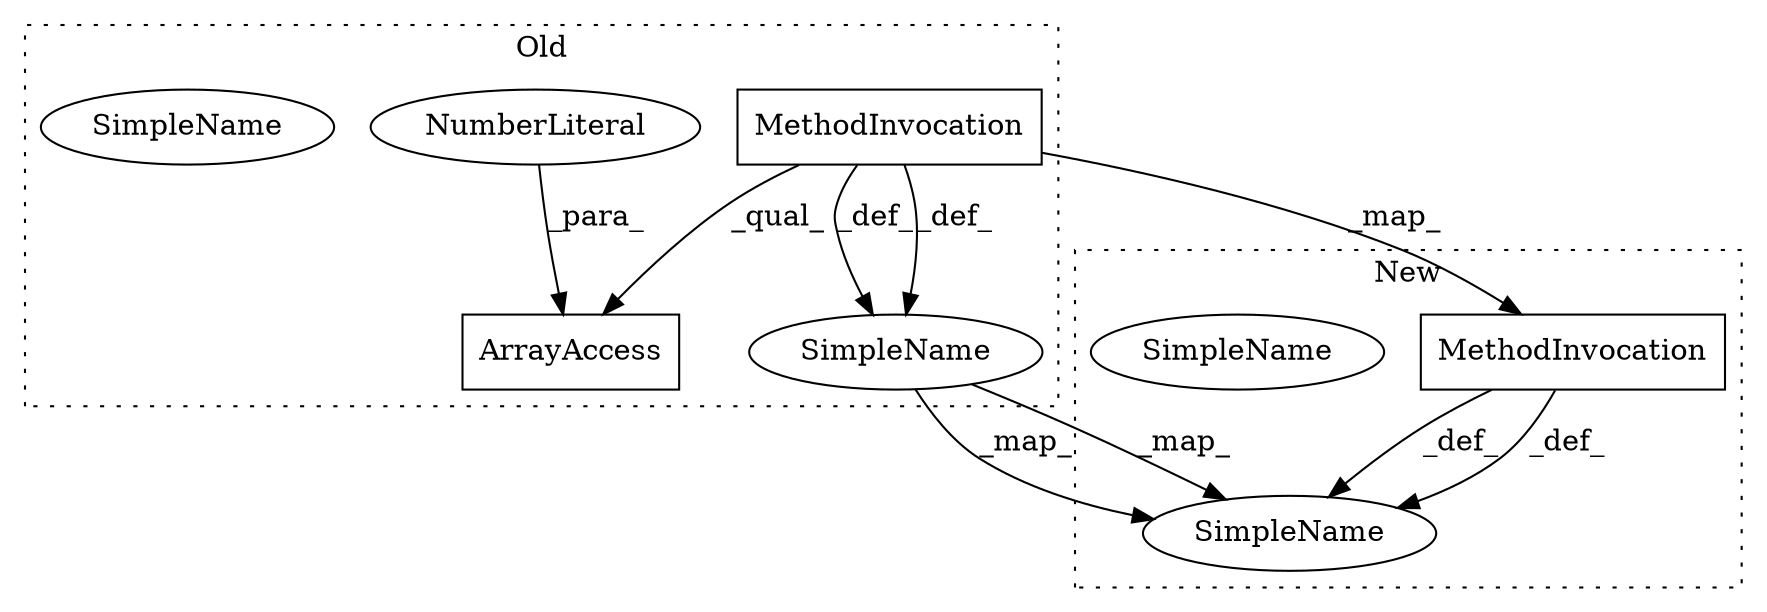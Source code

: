 digraph G {
subgraph cluster0 {
1 [label="ArrayAccess" a="2" s="579,592" l="12,1" shape="box"];
2 [label="MethodInvocation" a="32" s="465,489" l="8,1" shape="box"];
4 [label="NumberLiteral" a="34" s="591" l="1" shape="ellipse"];
7 [label="SimpleName" a="42" s="496" l="6" shape="ellipse"];
8 [label="SimpleName" a="42" s="496" l="6" shape="ellipse"];
label = "Old";
style="dotted";
}
subgraph cluster1 {
3 [label="MethodInvocation" a="32" s="465,489" l="8,1" shape="box"];
5 [label="SimpleName" a="42" s="506" l="6" shape="ellipse"];
6 [label="SimpleName" a="42" s="506" l="6" shape="ellipse"];
label = "New";
style="dotted";
}
2 -> 3 [label="_map_"];
2 -> 1 [label="_qual_"];
2 -> 7 [label="_def_"];
2 -> 7 [label="_def_"];
3 -> 6 [label="_def_"];
3 -> 6 [label="_def_"];
4 -> 1 [label="_para_"];
7 -> 6 [label="_map_"];
7 -> 6 [label="_map_"];
}